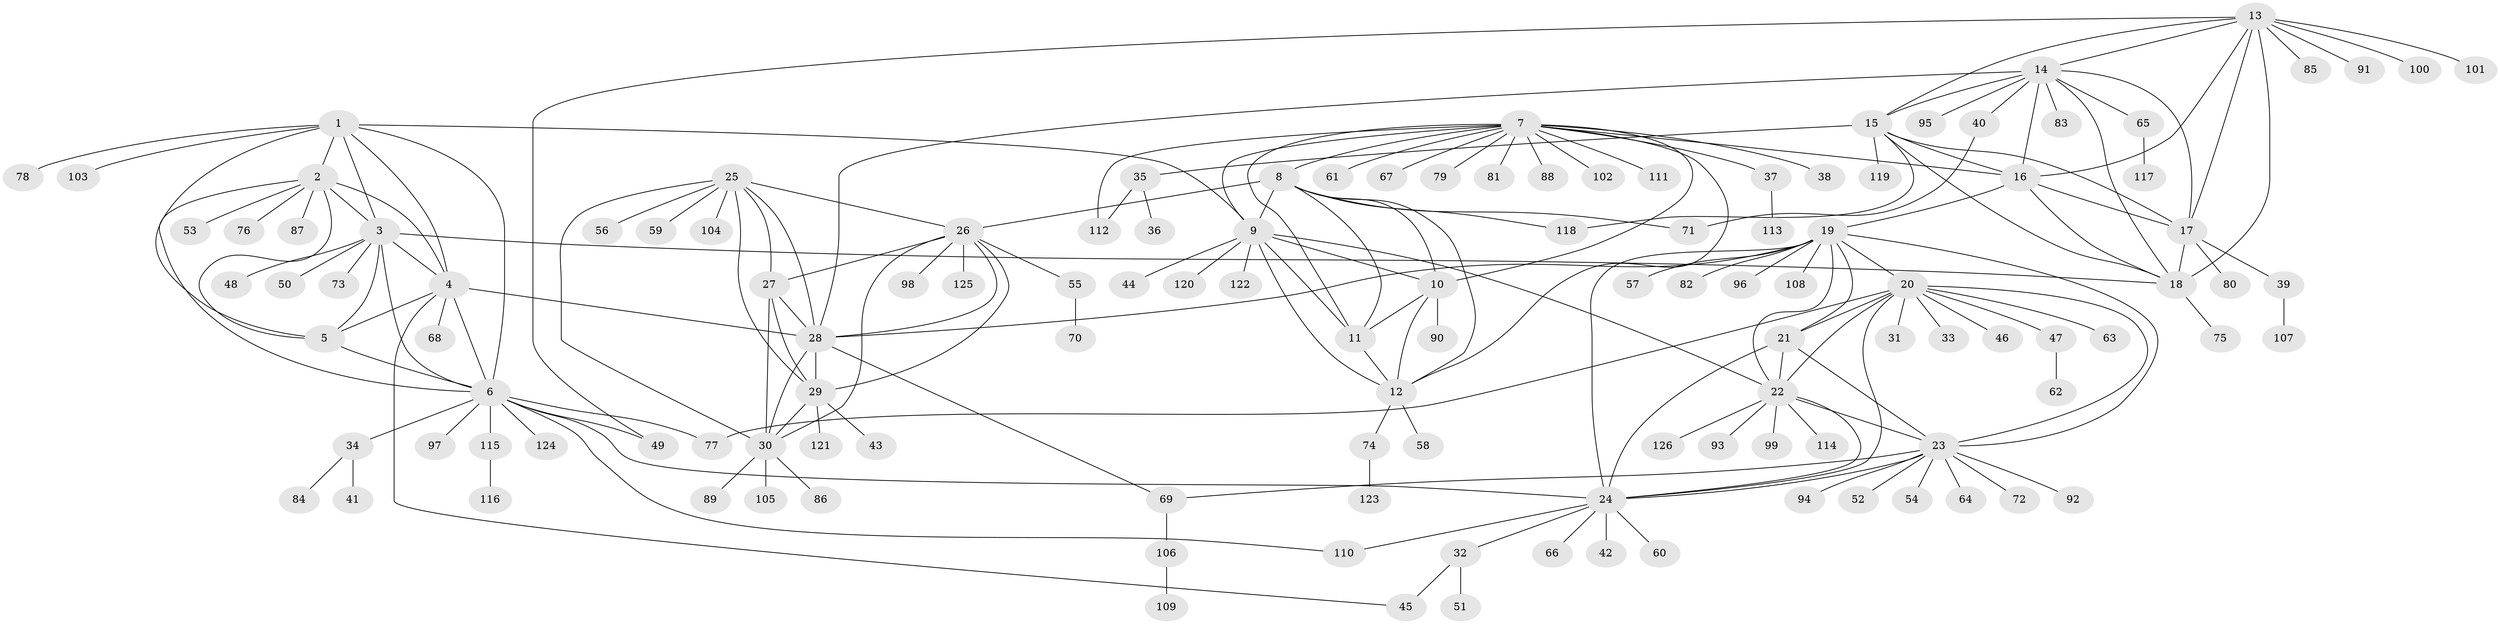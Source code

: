 // Generated by graph-tools (version 1.1) at 2025/26/03/09/25 03:26:37]
// undirected, 126 vertices, 189 edges
graph export_dot {
graph [start="1"]
  node [color=gray90,style=filled];
  1;
  2;
  3;
  4;
  5;
  6;
  7;
  8;
  9;
  10;
  11;
  12;
  13;
  14;
  15;
  16;
  17;
  18;
  19;
  20;
  21;
  22;
  23;
  24;
  25;
  26;
  27;
  28;
  29;
  30;
  31;
  32;
  33;
  34;
  35;
  36;
  37;
  38;
  39;
  40;
  41;
  42;
  43;
  44;
  45;
  46;
  47;
  48;
  49;
  50;
  51;
  52;
  53;
  54;
  55;
  56;
  57;
  58;
  59;
  60;
  61;
  62;
  63;
  64;
  65;
  66;
  67;
  68;
  69;
  70;
  71;
  72;
  73;
  74;
  75;
  76;
  77;
  78;
  79;
  80;
  81;
  82;
  83;
  84;
  85;
  86;
  87;
  88;
  89;
  90;
  91;
  92;
  93;
  94;
  95;
  96;
  97;
  98;
  99;
  100;
  101;
  102;
  103;
  104;
  105;
  106;
  107;
  108;
  109;
  110;
  111;
  112;
  113;
  114;
  115;
  116;
  117;
  118;
  119;
  120;
  121;
  122;
  123;
  124;
  125;
  126;
  1 -- 2;
  1 -- 3;
  1 -- 4;
  1 -- 5;
  1 -- 6;
  1 -- 9;
  1 -- 78;
  1 -- 103;
  2 -- 3;
  2 -- 4;
  2 -- 5;
  2 -- 6;
  2 -- 53;
  2 -- 76;
  2 -- 87;
  3 -- 4;
  3 -- 5;
  3 -- 6;
  3 -- 18;
  3 -- 48;
  3 -- 50;
  3 -- 73;
  4 -- 5;
  4 -- 6;
  4 -- 28;
  4 -- 45;
  4 -- 68;
  5 -- 6;
  6 -- 24;
  6 -- 34;
  6 -- 49;
  6 -- 77;
  6 -- 97;
  6 -- 110;
  6 -- 115;
  6 -- 124;
  7 -- 8;
  7 -- 9;
  7 -- 10;
  7 -- 11;
  7 -- 12;
  7 -- 16;
  7 -- 37;
  7 -- 38;
  7 -- 61;
  7 -- 67;
  7 -- 79;
  7 -- 81;
  7 -- 88;
  7 -- 102;
  7 -- 111;
  7 -- 112;
  8 -- 9;
  8 -- 10;
  8 -- 11;
  8 -- 12;
  8 -- 26;
  8 -- 71;
  8 -- 118;
  9 -- 10;
  9 -- 11;
  9 -- 12;
  9 -- 22;
  9 -- 44;
  9 -- 120;
  9 -- 122;
  10 -- 11;
  10 -- 12;
  10 -- 90;
  11 -- 12;
  12 -- 58;
  12 -- 74;
  13 -- 14;
  13 -- 15;
  13 -- 16;
  13 -- 17;
  13 -- 18;
  13 -- 49;
  13 -- 85;
  13 -- 91;
  13 -- 100;
  13 -- 101;
  14 -- 15;
  14 -- 16;
  14 -- 17;
  14 -- 18;
  14 -- 28;
  14 -- 40;
  14 -- 65;
  14 -- 83;
  14 -- 95;
  15 -- 16;
  15 -- 17;
  15 -- 18;
  15 -- 35;
  15 -- 118;
  15 -- 119;
  16 -- 17;
  16 -- 18;
  16 -- 19;
  17 -- 18;
  17 -- 39;
  17 -- 80;
  18 -- 75;
  19 -- 20;
  19 -- 21;
  19 -- 22;
  19 -- 23;
  19 -- 24;
  19 -- 28;
  19 -- 57;
  19 -- 82;
  19 -- 96;
  19 -- 108;
  20 -- 21;
  20 -- 22;
  20 -- 23;
  20 -- 24;
  20 -- 31;
  20 -- 33;
  20 -- 46;
  20 -- 47;
  20 -- 63;
  20 -- 77;
  21 -- 22;
  21 -- 23;
  21 -- 24;
  22 -- 23;
  22 -- 24;
  22 -- 93;
  22 -- 99;
  22 -- 114;
  22 -- 126;
  23 -- 24;
  23 -- 52;
  23 -- 54;
  23 -- 64;
  23 -- 69;
  23 -- 72;
  23 -- 92;
  23 -- 94;
  24 -- 32;
  24 -- 42;
  24 -- 60;
  24 -- 66;
  24 -- 110;
  25 -- 26;
  25 -- 27;
  25 -- 28;
  25 -- 29;
  25 -- 30;
  25 -- 56;
  25 -- 59;
  25 -- 104;
  26 -- 27;
  26 -- 28;
  26 -- 29;
  26 -- 30;
  26 -- 55;
  26 -- 98;
  26 -- 125;
  27 -- 28;
  27 -- 29;
  27 -- 30;
  28 -- 29;
  28 -- 30;
  28 -- 69;
  29 -- 30;
  29 -- 43;
  29 -- 121;
  30 -- 86;
  30 -- 89;
  30 -- 105;
  32 -- 45;
  32 -- 51;
  34 -- 41;
  34 -- 84;
  35 -- 36;
  35 -- 112;
  37 -- 113;
  39 -- 107;
  40 -- 71;
  47 -- 62;
  55 -- 70;
  65 -- 117;
  69 -- 106;
  74 -- 123;
  106 -- 109;
  115 -- 116;
}
